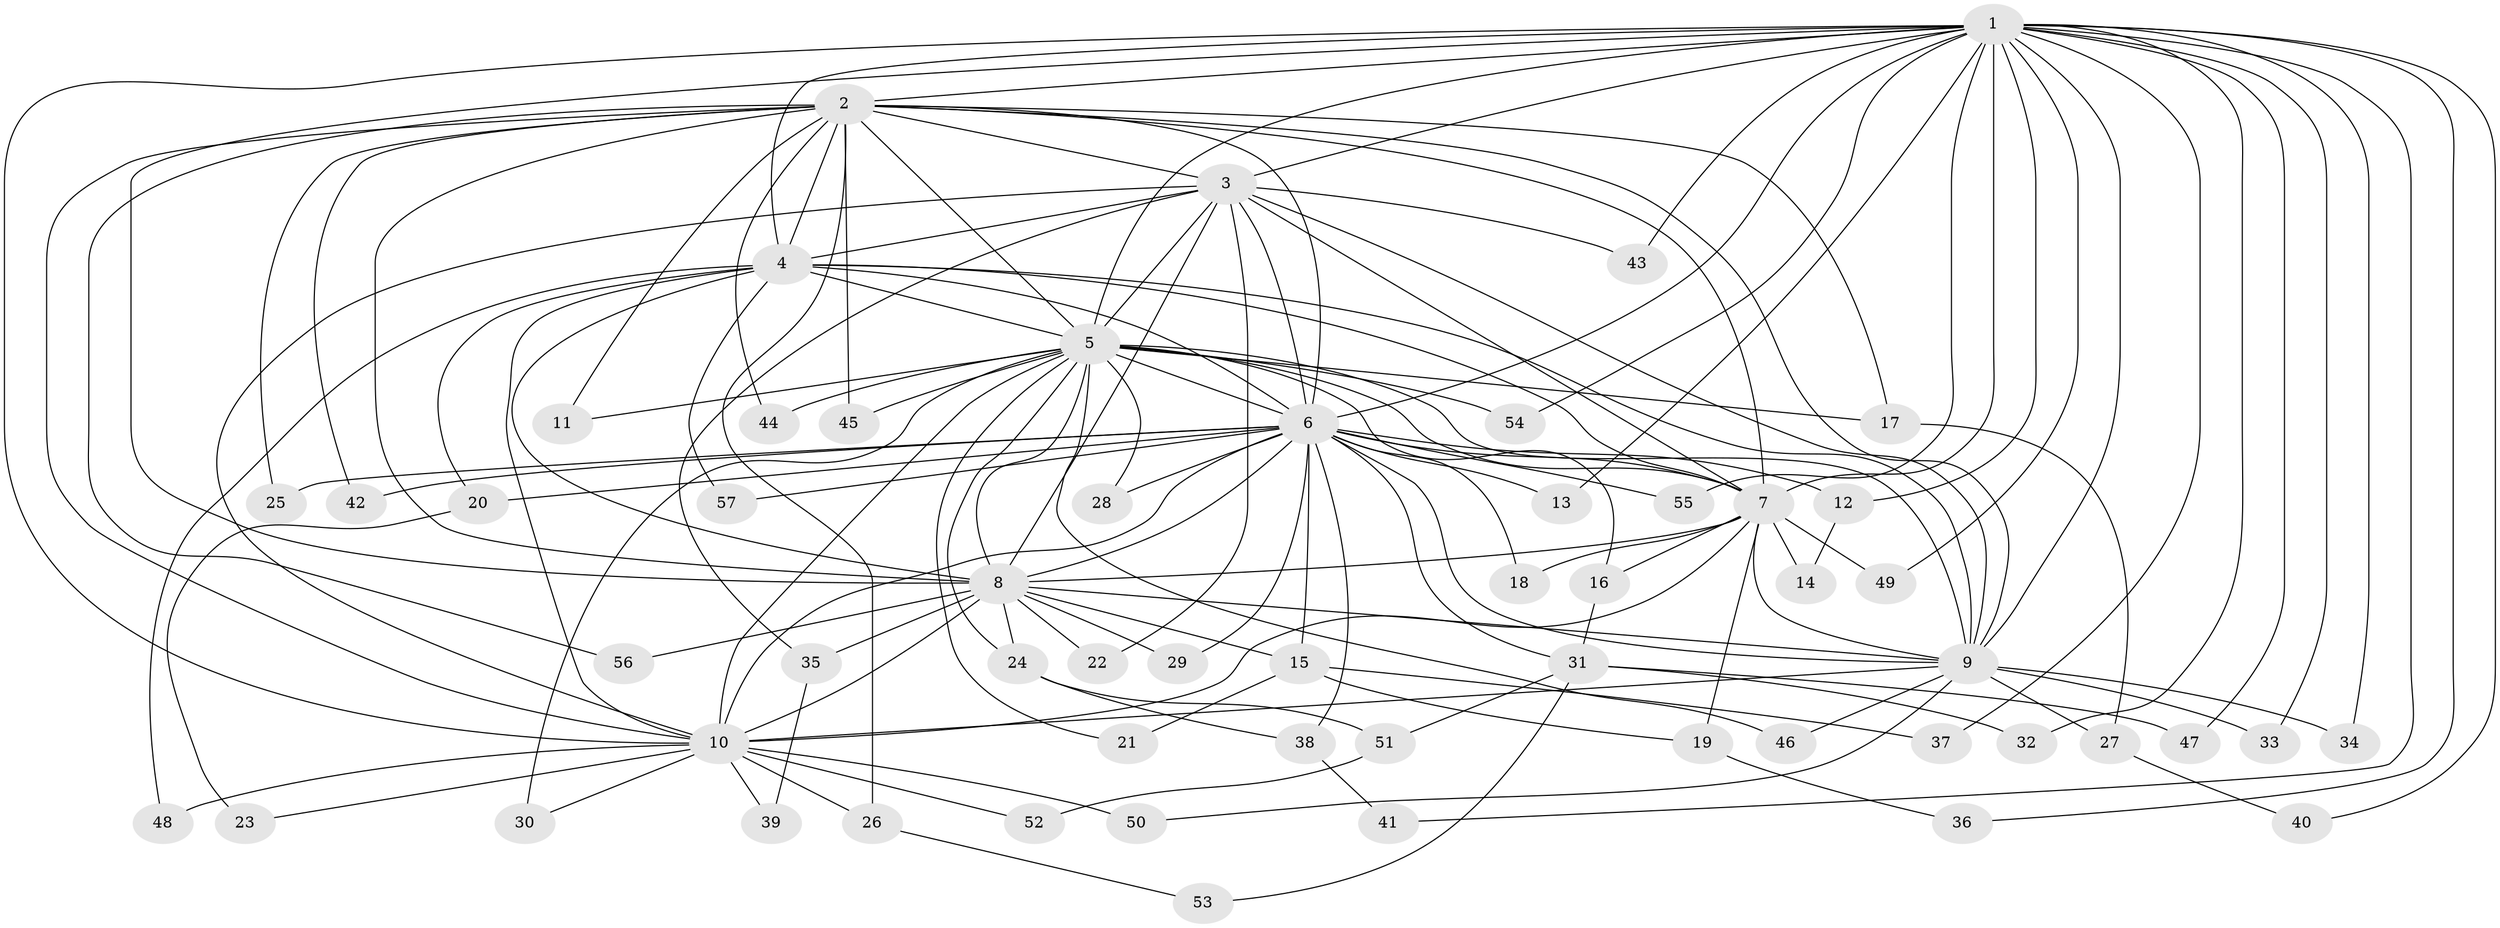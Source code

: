 // coarse degree distribution, {20: 0.047619047619047616, 13: 0.023809523809523808, 21: 0.023809523809523808, 8: 0.023809523809523808, 10: 0.023809523809523808, 12: 0.023809523809523808, 2: 0.5238095238095238, 3: 0.21428571428571427, 4: 0.023809523809523808, 7: 0.023809523809523808, 1: 0.047619047619047616}
// Generated by graph-tools (version 1.1) at 2025/51/02/27/25 19:51:52]
// undirected, 57 vertices, 139 edges
graph export_dot {
graph [start="1"]
  node [color=gray90,style=filled];
  1;
  2;
  3;
  4;
  5;
  6;
  7;
  8;
  9;
  10;
  11;
  12;
  13;
  14;
  15;
  16;
  17;
  18;
  19;
  20;
  21;
  22;
  23;
  24;
  25;
  26;
  27;
  28;
  29;
  30;
  31;
  32;
  33;
  34;
  35;
  36;
  37;
  38;
  39;
  40;
  41;
  42;
  43;
  44;
  45;
  46;
  47;
  48;
  49;
  50;
  51;
  52;
  53;
  54;
  55;
  56;
  57;
  1 -- 2;
  1 -- 3;
  1 -- 4;
  1 -- 5;
  1 -- 6;
  1 -- 7;
  1 -- 8;
  1 -- 9;
  1 -- 10;
  1 -- 12;
  1 -- 13;
  1 -- 32;
  1 -- 33;
  1 -- 34;
  1 -- 36;
  1 -- 37;
  1 -- 40;
  1 -- 41;
  1 -- 43;
  1 -- 47;
  1 -- 49;
  1 -- 54;
  1 -- 55;
  2 -- 3;
  2 -- 4;
  2 -- 5;
  2 -- 6;
  2 -- 7;
  2 -- 8;
  2 -- 9;
  2 -- 10;
  2 -- 11;
  2 -- 17;
  2 -- 25;
  2 -- 26;
  2 -- 42;
  2 -- 44;
  2 -- 45;
  2 -- 56;
  3 -- 4;
  3 -- 5;
  3 -- 6;
  3 -- 7;
  3 -- 8;
  3 -- 9;
  3 -- 10;
  3 -- 22;
  3 -- 35;
  3 -- 43;
  4 -- 5;
  4 -- 6;
  4 -- 7;
  4 -- 8;
  4 -- 9;
  4 -- 10;
  4 -- 20;
  4 -- 48;
  4 -- 57;
  5 -- 6;
  5 -- 7;
  5 -- 8;
  5 -- 9;
  5 -- 10;
  5 -- 11;
  5 -- 16;
  5 -- 17;
  5 -- 21;
  5 -- 24;
  5 -- 28;
  5 -- 30;
  5 -- 44;
  5 -- 45;
  5 -- 46;
  5 -- 54;
  6 -- 7;
  6 -- 8;
  6 -- 9;
  6 -- 10;
  6 -- 12;
  6 -- 13;
  6 -- 15;
  6 -- 18;
  6 -- 20;
  6 -- 25;
  6 -- 28;
  6 -- 29;
  6 -- 31;
  6 -- 38;
  6 -- 42;
  6 -- 55;
  6 -- 57;
  7 -- 8;
  7 -- 9;
  7 -- 10;
  7 -- 14;
  7 -- 16;
  7 -- 18;
  7 -- 19;
  7 -- 49;
  8 -- 9;
  8 -- 10;
  8 -- 15;
  8 -- 22;
  8 -- 24;
  8 -- 29;
  8 -- 35;
  8 -- 56;
  9 -- 10;
  9 -- 27;
  9 -- 33;
  9 -- 34;
  9 -- 46;
  9 -- 50;
  10 -- 23;
  10 -- 26;
  10 -- 30;
  10 -- 39;
  10 -- 48;
  10 -- 50;
  10 -- 52;
  12 -- 14;
  15 -- 19;
  15 -- 21;
  15 -- 37;
  16 -- 31;
  17 -- 27;
  19 -- 36;
  20 -- 23;
  24 -- 38;
  24 -- 51;
  26 -- 53;
  27 -- 40;
  31 -- 32;
  31 -- 47;
  31 -- 51;
  31 -- 53;
  35 -- 39;
  38 -- 41;
  51 -- 52;
}
